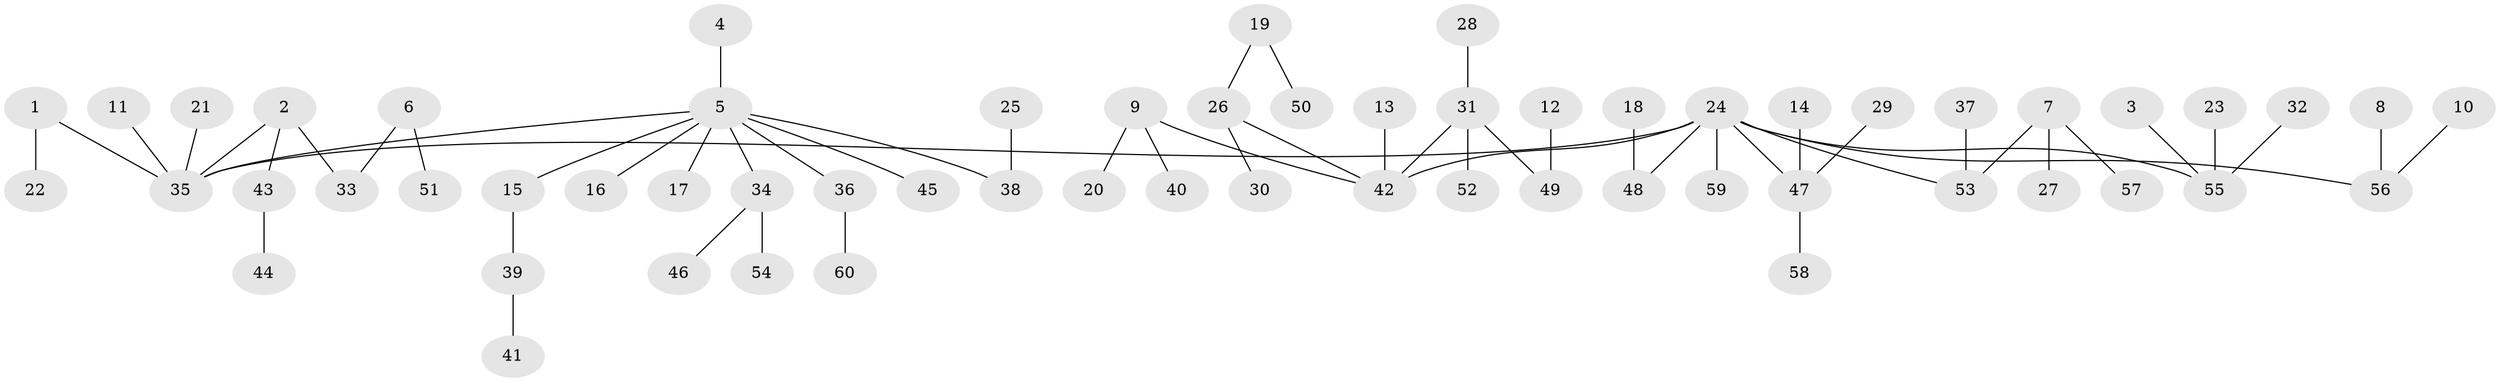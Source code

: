 // original degree distribution, {3: 0.11764705882352941, 5: 0.01680672268907563, 4: 0.1092436974789916, 9: 0.008403361344537815, 7: 0.008403361344537815, 2: 0.19327731092436976, 6: 0.008403361344537815, 1: 0.5378151260504201}
// Generated by graph-tools (version 1.1) at 2025/26/03/09/25 03:26:28]
// undirected, 60 vertices, 59 edges
graph export_dot {
graph [start="1"]
  node [color=gray90,style=filled];
  1;
  2;
  3;
  4;
  5;
  6;
  7;
  8;
  9;
  10;
  11;
  12;
  13;
  14;
  15;
  16;
  17;
  18;
  19;
  20;
  21;
  22;
  23;
  24;
  25;
  26;
  27;
  28;
  29;
  30;
  31;
  32;
  33;
  34;
  35;
  36;
  37;
  38;
  39;
  40;
  41;
  42;
  43;
  44;
  45;
  46;
  47;
  48;
  49;
  50;
  51;
  52;
  53;
  54;
  55;
  56;
  57;
  58;
  59;
  60;
  1 -- 22 [weight=1.0];
  1 -- 35 [weight=1.0];
  2 -- 33 [weight=1.0];
  2 -- 35 [weight=1.0];
  2 -- 43 [weight=1.0];
  3 -- 55 [weight=1.0];
  4 -- 5 [weight=1.0];
  5 -- 15 [weight=1.0];
  5 -- 16 [weight=1.0];
  5 -- 17 [weight=1.0];
  5 -- 34 [weight=1.0];
  5 -- 35 [weight=1.0];
  5 -- 36 [weight=1.0];
  5 -- 38 [weight=1.0];
  5 -- 45 [weight=1.0];
  6 -- 33 [weight=1.0];
  6 -- 51 [weight=1.0];
  7 -- 27 [weight=1.0];
  7 -- 53 [weight=1.0];
  7 -- 57 [weight=1.0];
  8 -- 56 [weight=1.0];
  9 -- 20 [weight=1.0];
  9 -- 40 [weight=1.0];
  9 -- 42 [weight=1.0];
  10 -- 56 [weight=1.0];
  11 -- 35 [weight=1.0];
  12 -- 49 [weight=1.0];
  13 -- 42 [weight=1.0];
  14 -- 47 [weight=1.0];
  15 -- 39 [weight=1.0];
  18 -- 48 [weight=1.0];
  19 -- 26 [weight=1.0];
  19 -- 50 [weight=1.0];
  21 -- 35 [weight=1.0];
  23 -- 55 [weight=1.0];
  24 -- 35 [weight=1.0];
  24 -- 42 [weight=1.0];
  24 -- 47 [weight=1.0];
  24 -- 48 [weight=1.0];
  24 -- 53 [weight=1.0];
  24 -- 55 [weight=1.0];
  24 -- 56 [weight=1.0];
  24 -- 59 [weight=1.0];
  25 -- 38 [weight=1.0];
  26 -- 30 [weight=1.0];
  26 -- 42 [weight=1.0];
  28 -- 31 [weight=1.0];
  29 -- 47 [weight=1.0];
  31 -- 42 [weight=1.0];
  31 -- 49 [weight=1.0];
  31 -- 52 [weight=1.0];
  32 -- 55 [weight=1.0];
  34 -- 46 [weight=1.0];
  34 -- 54 [weight=1.0];
  36 -- 60 [weight=1.0];
  37 -- 53 [weight=1.0];
  39 -- 41 [weight=1.0];
  43 -- 44 [weight=1.0];
  47 -- 58 [weight=1.0];
}
